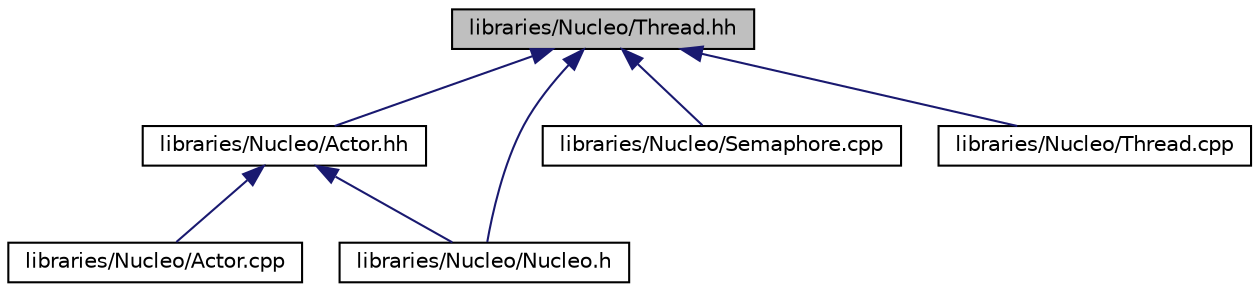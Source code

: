 digraph "libraries/Nucleo/Thread.hh"
{
  edge [fontname="Helvetica",fontsize="10",labelfontname="Helvetica",labelfontsize="10"];
  node [fontname="Helvetica",fontsize="10",shape=record];
  Node1 [label="libraries/Nucleo/Thread.hh",height=0.2,width=0.4,color="black", fillcolor="grey75", style="filled", fontcolor="black"];
  Node1 -> Node2 [dir="back",color="midnightblue",fontsize="10",style="solid",fontname="Helvetica"];
  Node2 [label="libraries/Nucleo/Actor.hh",height=0.2,width=0.4,color="black", fillcolor="white", style="filled",URL="$d5/dc7/Actor_8hh.html"];
  Node2 -> Node3 [dir="back",color="midnightblue",fontsize="10",style="solid",fontname="Helvetica"];
  Node3 [label="libraries/Nucleo/Actor.cpp",height=0.2,width=0.4,color="black", fillcolor="white", style="filled",URL="$d4/d34/Actor_8cpp.html"];
  Node2 -> Node4 [dir="back",color="midnightblue",fontsize="10",style="solid",fontname="Helvetica"];
  Node4 [label="libraries/Nucleo/Nucleo.h",height=0.2,width=0.4,color="black", fillcolor="white", style="filled",URL="$de/d8a/Nucleo_8h.html"];
  Node1 -> Node4 [dir="back",color="midnightblue",fontsize="10",style="solid",fontname="Helvetica"];
  Node1 -> Node5 [dir="back",color="midnightblue",fontsize="10",style="solid",fontname="Helvetica"];
  Node5 [label="libraries/Nucleo/Semaphore.cpp",height=0.2,width=0.4,color="black", fillcolor="white", style="filled",URL="$df/d51/Semaphore_8cpp.html"];
  Node1 -> Node6 [dir="back",color="midnightblue",fontsize="10",style="solid",fontname="Helvetica"];
  Node6 [label="libraries/Nucleo/Thread.cpp",height=0.2,width=0.4,color="black", fillcolor="white", style="filled",URL="$da/de4/Thread_8cpp.html"];
}
